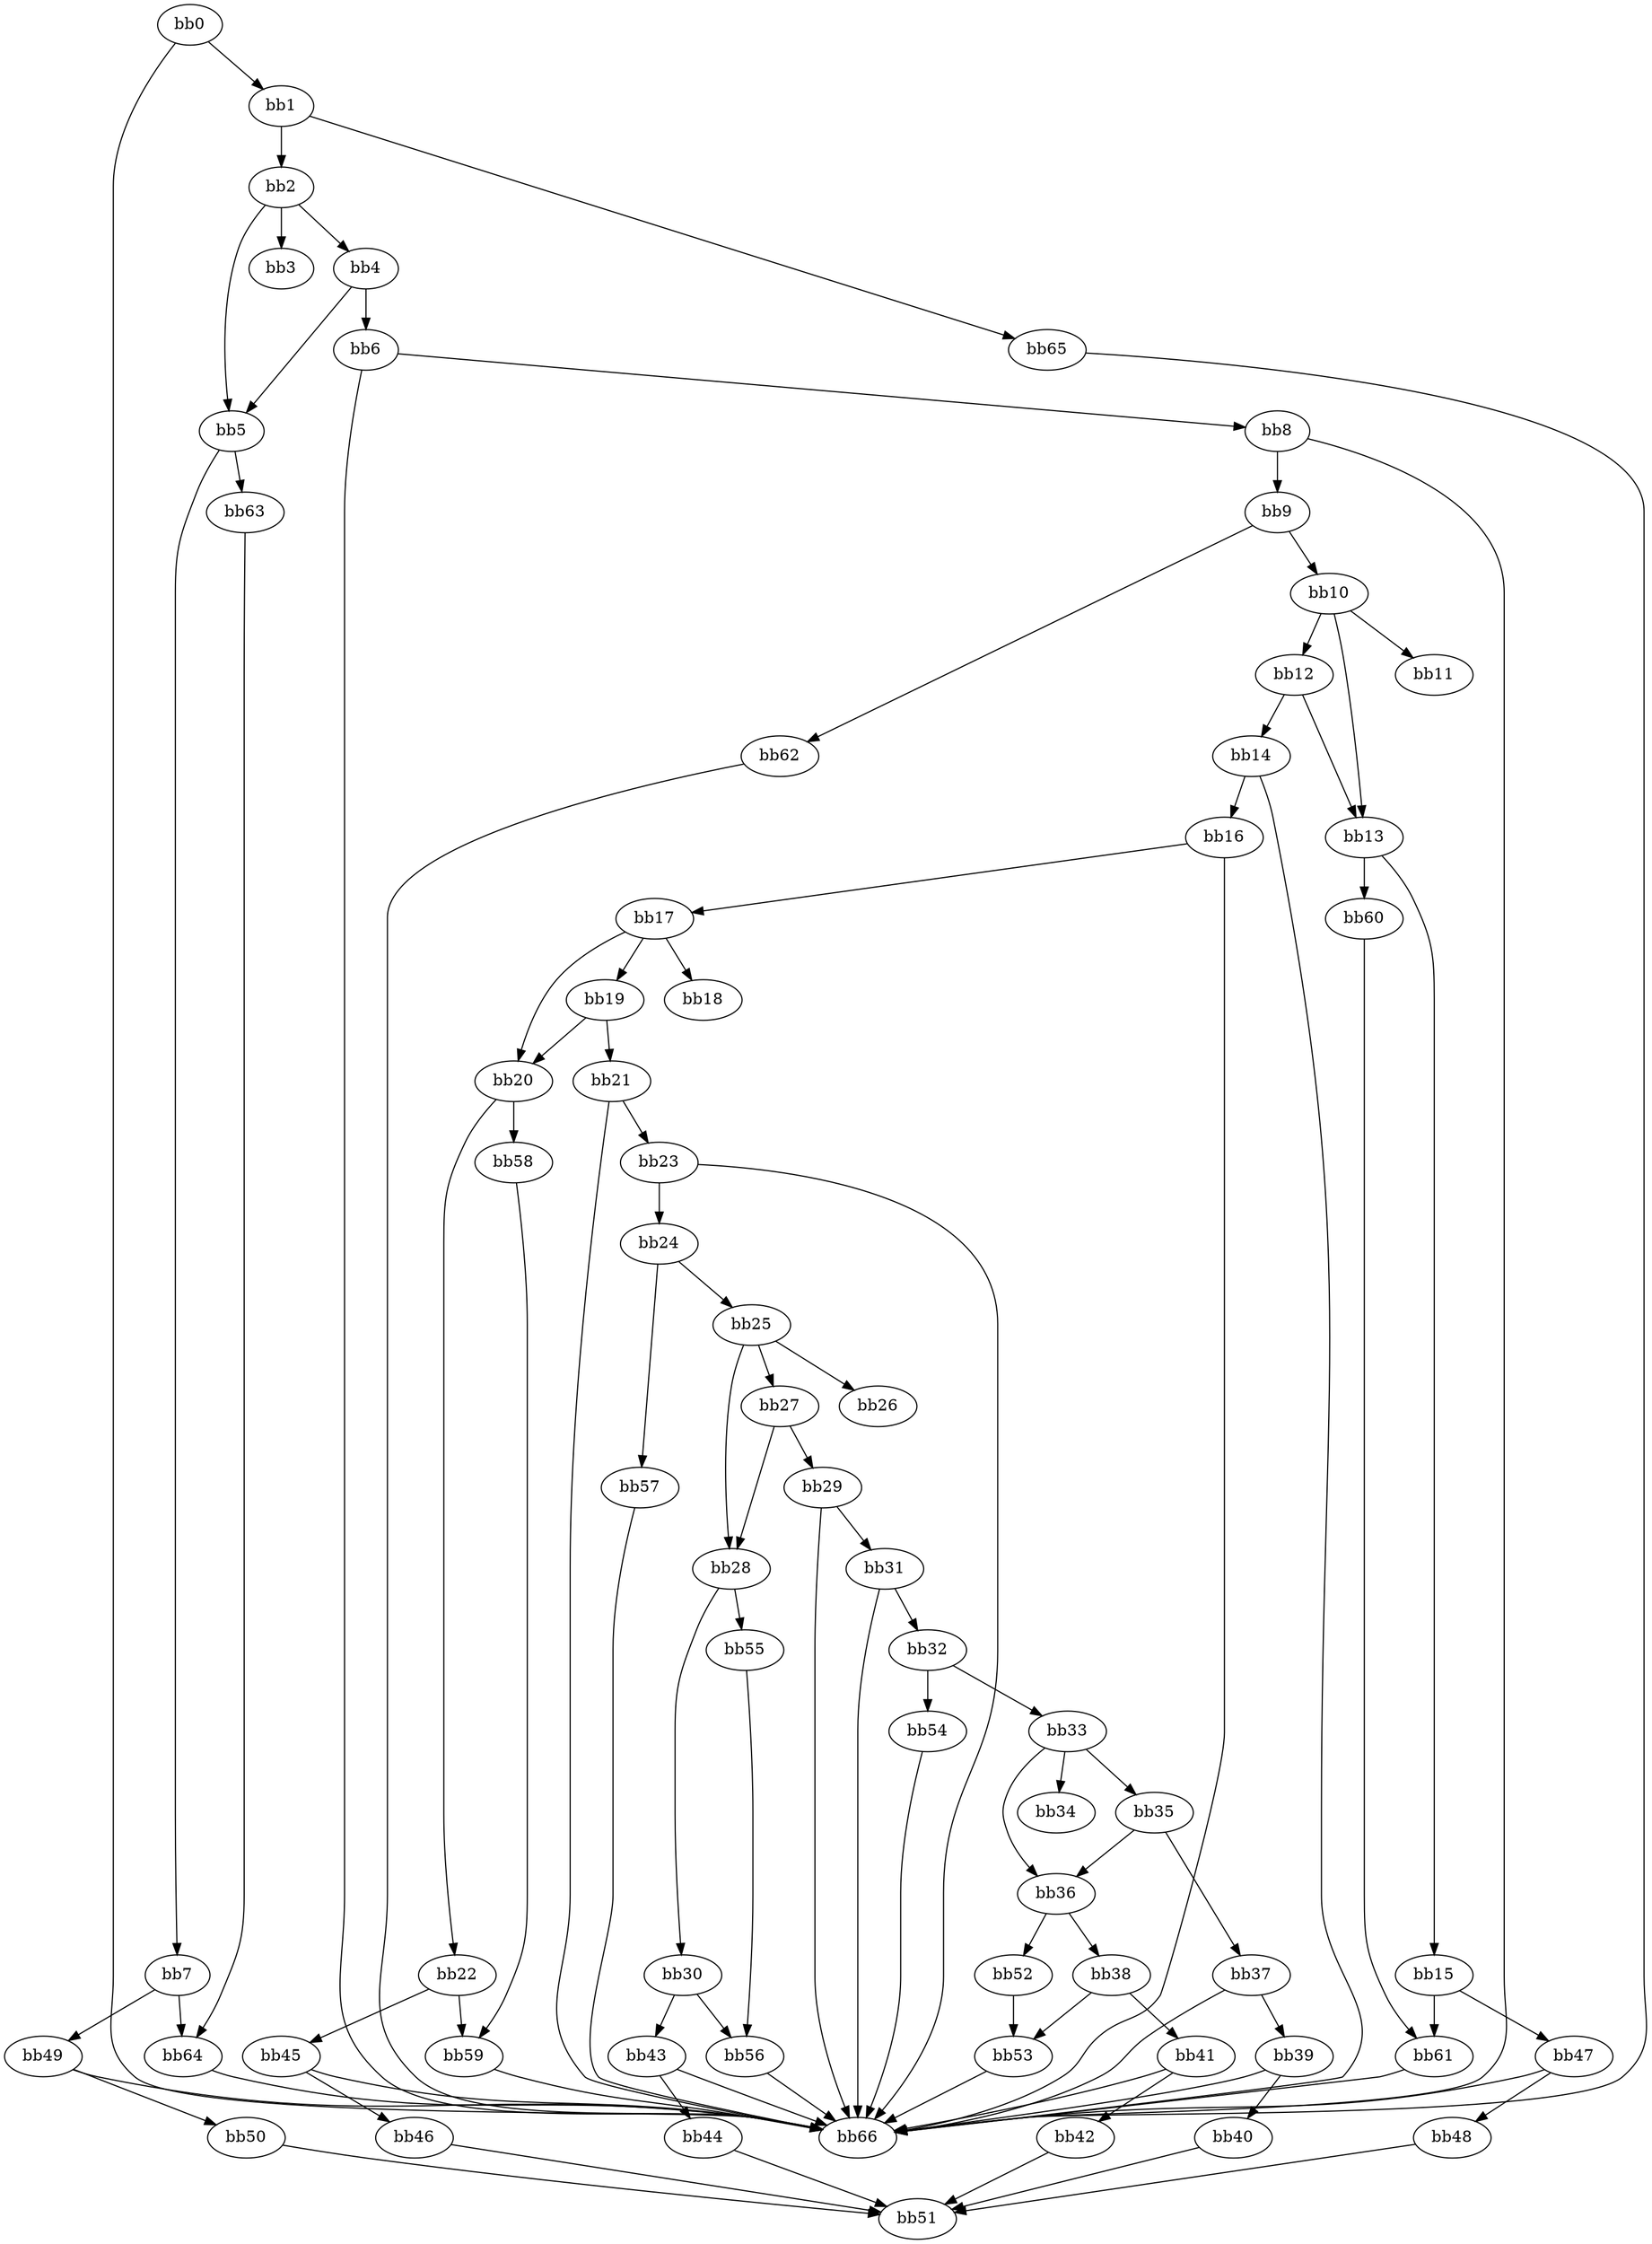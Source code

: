 digraph {
    0 [ label = "bb0\l" ]
    1 [ label = "bb1\l" ]
    2 [ label = "bb2\l" ]
    3 [ label = "bb3\l" ]
    4 [ label = "bb4\l" ]
    5 [ label = "bb5\l" ]
    6 [ label = "bb6\l" ]
    7 [ label = "bb7\l" ]
    8 [ label = "bb8\l" ]
    9 [ label = "bb9\l" ]
    10 [ label = "bb10\l" ]
    11 [ label = "bb11\l" ]
    12 [ label = "bb12\l" ]
    13 [ label = "bb13\l" ]
    14 [ label = "bb14\l" ]
    15 [ label = "bb15\l" ]
    16 [ label = "bb16\l" ]
    17 [ label = "bb17\l" ]
    18 [ label = "bb18\l" ]
    19 [ label = "bb19\l" ]
    20 [ label = "bb20\l" ]
    21 [ label = "bb21\l" ]
    22 [ label = "bb22\l" ]
    23 [ label = "bb23\l" ]
    24 [ label = "bb24\l" ]
    25 [ label = "bb25\l" ]
    26 [ label = "bb26\l" ]
    27 [ label = "bb27\l" ]
    28 [ label = "bb28\l" ]
    29 [ label = "bb29\l" ]
    30 [ label = "bb30\l" ]
    31 [ label = "bb31\l" ]
    32 [ label = "bb32\l" ]
    33 [ label = "bb33\l" ]
    34 [ label = "bb34\l" ]
    35 [ label = "bb35\l" ]
    36 [ label = "bb36\l" ]
    37 [ label = "bb37\l" ]
    38 [ label = "bb38\l" ]
    39 [ label = "bb39\l" ]
    40 [ label = "bb40\l" ]
    41 [ label = "bb41\l" ]
    42 [ label = "bb42\l" ]
    43 [ label = "bb43\l" ]
    44 [ label = "bb44\l" ]
    45 [ label = "bb45\l" ]
    46 [ label = "bb46\l" ]
    47 [ label = "bb47\l" ]
    48 [ label = "bb48\l" ]
    49 [ label = "bb49\l" ]
    50 [ label = "bb50\l" ]
    51 [ label = "bb51\l" ]
    52 [ label = "bb52\l" ]
    53 [ label = "bb53\l" ]
    54 [ label = "bb54\l" ]
    55 [ label = "bb55\l" ]
    56 [ label = "bb56\l" ]
    57 [ label = "bb57\l" ]
    58 [ label = "bb58\l" ]
    59 [ label = "bb59\l" ]
    60 [ label = "bb60\l" ]
    61 [ label = "bb61\l" ]
    62 [ label = "bb62\l" ]
    63 [ label = "bb63\l" ]
    64 [ label = "bb64\l" ]
    65 [ label = "bb65\l" ]
    66 [ label = "bb66\l" ]
    0 -> 1 [ ]
    0 -> 66 [ ]
    1 -> 2 [ ]
    1 -> 65 [ ]
    2 -> 3 [ ]
    2 -> 4 [ ]
    2 -> 5 [ ]
    4 -> 5 [ ]
    4 -> 6 [ ]
    5 -> 7 [ ]
    5 -> 63 [ ]
    6 -> 8 [ ]
    6 -> 66 [ ]
    7 -> 49 [ ]
    7 -> 64 [ ]
    8 -> 9 [ ]
    8 -> 66 [ ]
    9 -> 10 [ ]
    9 -> 62 [ ]
    10 -> 11 [ ]
    10 -> 12 [ ]
    10 -> 13 [ ]
    12 -> 13 [ ]
    12 -> 14 [ ]
    13 -> 15 [ ]
    13 -> 60 [ ]
    14 -> 16 [ ]
    14 -> 66 [ ]
    15 -> 47 [ ]
    15 -> 61 [ ]
    16 -> 17 [ ]
    16 -> 66 [ ]
    17 -> 18 [ ]
    17 -> 19 [ ]
    17 -> 20 [ ]
    19 -> 20 [ ]
    19 -> 21 [ ]
    20 -> 22 [ ]
    20 -> 58 [ ]
    21 -> 23 [ ]
    21 -> 66 [ ]
    22 -> 45 [ ]
    22 -> 59 [ ]
    23 -> 24 [ ]
    23 -> 66 [ ]
    24 -> 25 [ ]
    24 -> 57 [ ]
    25 -> 26 [ ]
    25 -> 27 [ ]
    25 -> 28 [ ]
    27 -> 28 [ ]
    27 -> 29 [ ]
    28 -> 30 [ ]
    28 -> 55 [ ]
    29 -> 31 [ ]
    29 -> 66 [ ]
    30 -> 43 [ ]
    30 -> 56 [ ]
    31 -> 32 [ ]
    31 -> 66 [ ]
    32 -> 33 [ ]
    32 -> 54 [ ]
    33 -> 34 [ ]
    33 -> 35 [ ]
    33 -> 36 [ ]
    35 -> 36 [ ]
    35 -> 37 [ ]
    36 -> 38 [ ]
    36 -> 52 [ ]
    37 -> 39 [ ]
    37 -> 66 [ ]
    38 -> 41 [ ]
    38 -> 53 [ ]
    39 -> 40 [ ]
    39 -> 66 [ ]
    40 -> 51 [ ]
    41 -> 42 [ ]
    41 -> 66 [ ]
    42 -> 51 [ ]
    43 -> 44 [ ]
    43 -> 66 [ ]
    44 -> 51 [ ]
    45 -> 46 [ ]
    45 -> 66 [ ]
    46 -> 51 [ ]
    47 -> 48 [ ]
    47 -> 66 [ ]
    48 -> 51 [ ]
    49 -> 50 [ ]
    49 -> 66 [ ]
    50 -> 51 [ ]
    52 -> 53 [ ]
    53 -> 66 [ ]
    54 -> 66 [ ]
    55 -> 56 [ ]
    56 -> 66 [ ]
    57 -> 66 [ ]
    58 -> 59 [ ]
    59 -> 66 [ ]
    60 -> 61 [ ]
    61 -> 66 [ ]
    62 -> 66 [ ]
    63 -> 64 [ ]
    64 -> 66 [ ]
    65 -> 66 [ ]
}

